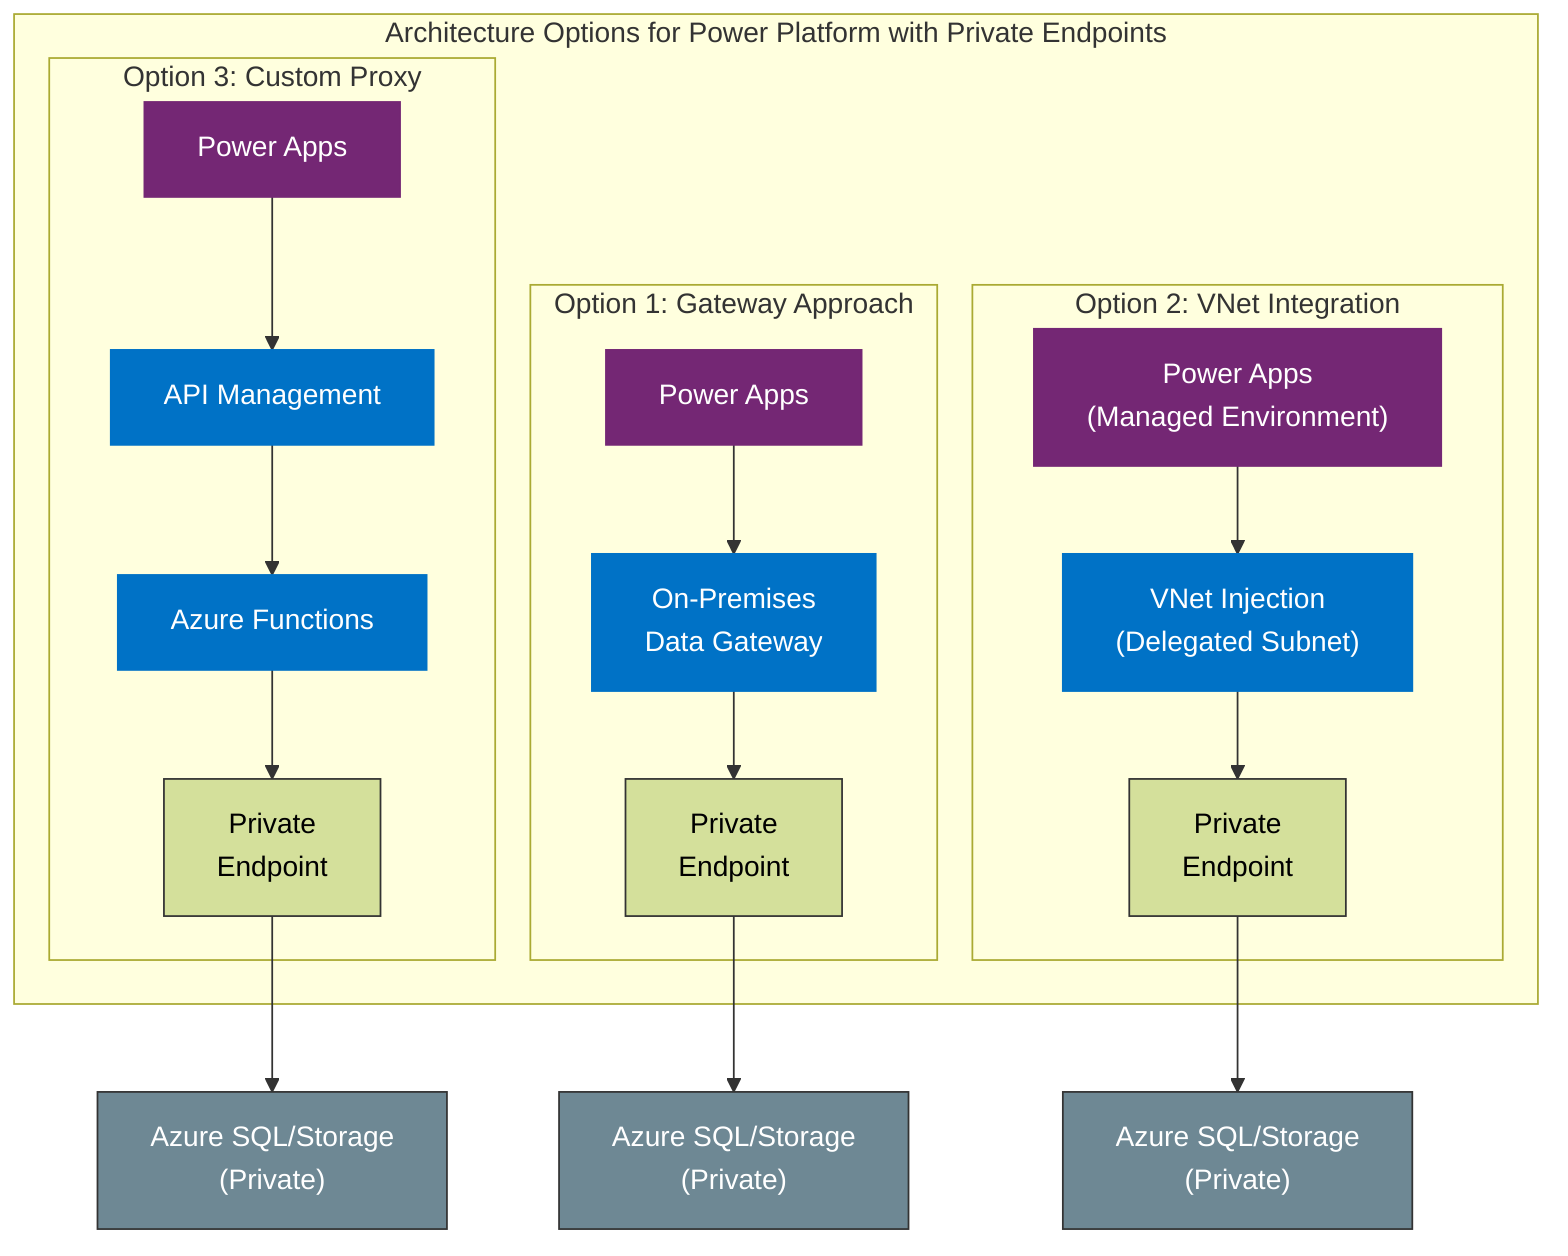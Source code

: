graph TD
    subgraph "Architecture Options for Power Platform with Private Endpoints"
        subgraph "Option 1: Gateway Approach"
            PA1["Power Apps"] --> GW["On-Premises\nData Gateway"] --> PE1["Private\nEndpoint"]
        end
        
        subgraph "Option 2: VNet Integration"
            PA2["Power Apps\n(Managed Environment)"] --> VI["VNet Injection\n(Delegated Subnet)"] --> PE2["Private\nEndpoint"]
        end
        
        subgraph "Option 3: Custom Proxy"
            PA3["Power Apps"] --> API["API Management"] --> FN["Azure Functions"] --> PE3["Private\nEndpoint"]
        end
    end
    
    PE1 --> DB1["Azure SQL/Storage\n(Private)"]
    PE2 --> DB2["Azure SQL/Storage\n(Private)"]
    PE3 --> DB3["Azure SQL/Storage\n(Private)"]
    
    classDef powerapp fill:#742774,stroke:#742774,color:white;
    classDef azure fill:#0072C6,stroke:#0072C6,color:white;
    classDef endpoints fill:#d4e09b,stroke:#333,color:black;
    classDef db fill:#6e8894,stroke:#333,color:white;
    
    class PA1,PA2,PA3 powerapp;
    class GW,VI,API,FN azure;
    class PE1,PE2,PE3 endpoints;
    class DB1,DB2,DB3 db;